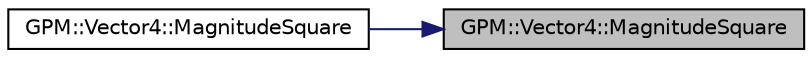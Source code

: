 digraph "GPM::Vector4::MagnitudeSquare"
{
 // INTERACTIVE_SVG=YES
 // LATEX_PDF_SIZE
  edge [fontname="Helvetica",fontsize="10",labelfontname="Helvetica",labelfontsize="10"];
  node [fontname="Helvetica",fontsize="10",shape=record];
  rankdir="RL";
  Node223 [label="GPM::Vector4::MagnitudeSquare",height=0.2,width=0.4,color="black", fillcolor="grey75", style="filled", fontcolor="black",tooltip="Calculate the squared length of the vector."];
  Node223 -> Node224 [dir="back",color="midnightblue",fontsize="10",style="solid",fontname="Helvetica"];
  Node224 [label="GPM::Vector4::MagnitudeSquare",height=0.2,width=0.4,color="black", fillcolor="white", style="filled",URL="$struct_g_p_m_1_1_vector4.html#a17cd1f9679e548d13a5f501a522c4cc1",tooltip="Calculate the squared length of the vector."];
}

